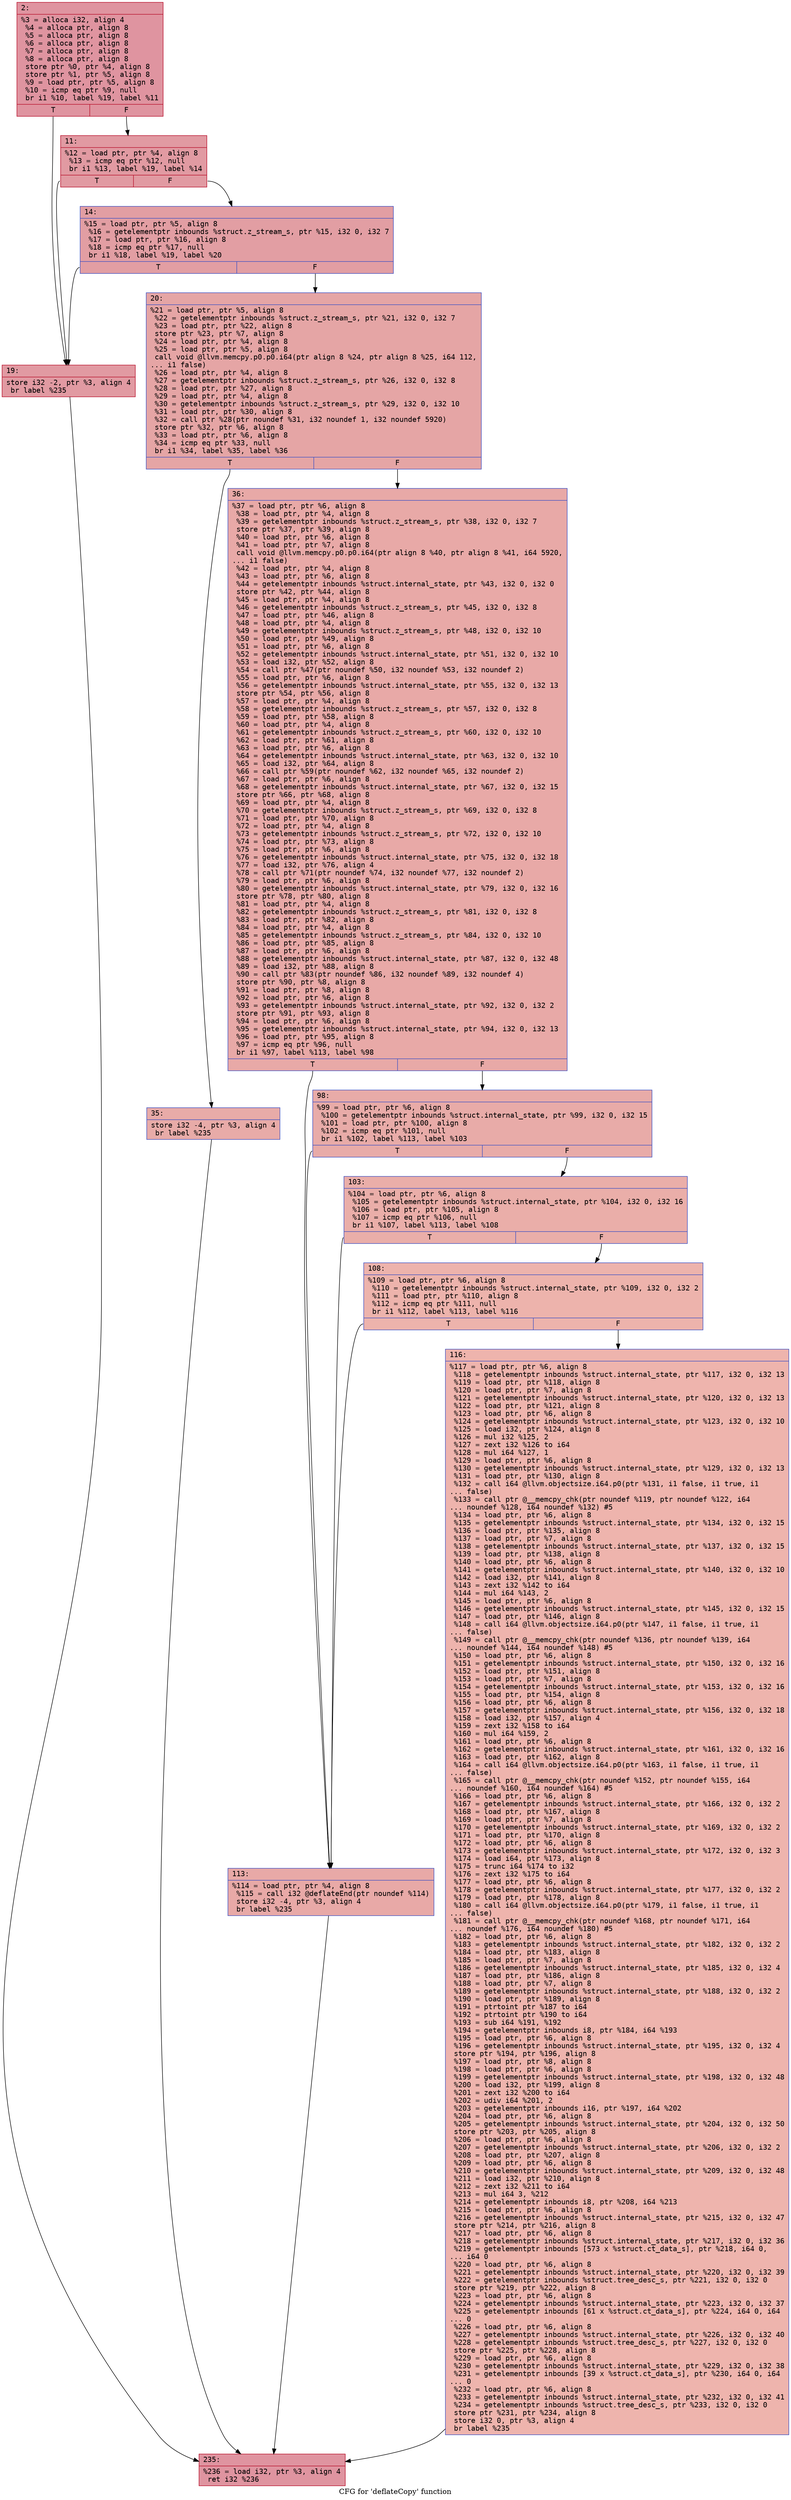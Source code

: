 digraph "CFG for 'deflateCopy' function" {
	label="CFG for 'deflateCopy' function";

	Node0x600000a395e0 [shape=record,color="#b70d28ff", style=filled, fillcolor="#b70d2870" fontname="Courier",label="{2:\l|  %3 = alloca i32, align 4\l  %4 = alloca ptr, align 8\l  %5 = alloca ptr, align 8\l  %6 = alloca ptr, align 8\l  %7 = alloca ptr, align 8\l  %8 = alloca ptr, align 8\l  store ptr %0, ptr %4, align 8\l  store ptr %1, ptr %5, align 8\l  %9 = load ptr, ptr %5, align 8\l  %10 = icmp eq ptr %9, null\l  br i1 %10, label %19, label %11\l|{<s0>T|<s1>F}}"];
	Node0x600000a395e0:s0 -> Node0x600000a396d0[tooltip="2 -> 19\nProbability 37.50%" ];
	Node0x600000a395e0:s1 -> Node0x600000a39630[tooltip="2 -> 11\nProbability 62.50%" ];
	Node0x600000a39630 [shape=record,color="#b70d28ff", style=filled, fillcolor="#bb1b2c70" fontname="Courier",label="{11:\l|  %12 = load ptr, ptr %4, align 8\l  %13 = icmp eq ptr %12, null\l  br i1 %13, label %19, label %14\l|{<s0>T|<s1>F}}"];
	Node0x600000a39630:s0 -> Node0x600000a396d0[tooltip="11 -> 19\nProbability 37.50%" ];
	Node0x600000a39630:s1 -> Node0x600000a39680[tooltip="11 -> 14\nProbability 62.50%" ];
	Node0x600000a39680 [shape=record,color="#3d50c3ff", style=filled, fillcolor="#be242e70" fontname="Courier",label="{14:\l|  %15 = load ptr, ptr %5, align 8\l  %16 = getelementptr inbounds %struct.z_stream_s, ptr %15, i32 0, i32 7\l  %17 = load ptr, ptr %16, align 8\l  %18 = icmp eq ptr %17, null\l  br i1 %18, label %19, label %20\l|{<s0>T|<s1>F}}"];
	Node0x600000a39680:s0 -> Node0x600000a396d0[tooltip="14 -> 19\nProbability 37.50%" ];
	Node0x600000a39680:s1 -> Node0x600000a39720[tooltip="14 -> 20\nProbability 62.50%" ];
	Node0x600000a396d0 [shape=record,color="#b70d28ff", style=filled, fillcolor="#bb1b2c70" fontname="Courier",label="{19:\l|  store i32 -2, ptr %3, align 4\l  br label %235\l}"];
	Node0x600000a396d0 -> Node0x600000a399a0[tooltip="19 -> 235\nProbability 100.00%" ];
	Node0x600000a39720 [shape=record,color="#3d50c3ff", style=filled, fillcolor="#c5333470" fontname="Courier",label="{20:\l|  %21 = load ptr, ptr %5, align 8\l  %22 = getelementptr inbounds %struct.z_stream_s, ptr %21, i32 0, i32 7\l  %23 = load ptr, ptr %22, align 8\l  store ptr %23, ptr %7, align 8\l  %24 = load ptr, ptr %4, align 8\l  %25 = load ptr, ptr %5, align 8\l  call void @llvm.memcpy.p0.p0.i64(ptr align 8 %24, ptr align 8 %25, i64 112,\l... i1 false)\l  %26 = load ptr, ptr %4, align 8\l  %27 = getelementptr inbounds %struct.z_stream_s, ptr %26, i32 0, i32 8\l  %28 = load ptr, ptr %27, align 8\l  %29 = load ptr, ptr %4, align 8\l  %30 = getelementptr inbounds %struct.z_stream_s, ptr %29, i32 0, i32 10\l  %31 = load ptr, ptr %30, align 8\l  %32 = call ptr %28(ptr noundef %31, i32 noundef 1, i32 noundef 5920)\l  store ptr %32, ptr %6, align 8\l  %33 = load ptr, ptr %6, align 8\l  %34 = icmp eq ptr %33, null\l  br i1 %34, label %35, label %36\l|{<s0>T|<s1>F}}"];
	Node0x600000a39720:s0 -> Node0x600000a39770[tooltip="20 -> 35\nProbability 37.50%" ];
	Node0x600000a39720:s1 -> Node0x600000a397c0[tooltip="20 -> 36\nProbability 62.50%" ];
	Node0x600000a39770 [shape=record,color="#3d50c3ff", style=filled, fillcolor="#cc403a70" fontname="Courier",label="{35:\l|  store i32 -4, ptr %3, align 4\l  br label %235\l}"];
	Node0x600000a39770 -> Node0x600000a399a0[tooltip="35 -> 235\nProbability 100.00%" ];
	Node0x600000a397c0 [shape=record,color="#3d50c3ff", style=filled, fillcolor="#ca3b3770" fontname="Courier",label="{36:\l|  %37 = load ptr, ptr %6, align 8\l  %38 = load ptr, ptr %4, align 8\l  %39 = getelementptr inbounds %struct.z_stream_s, ptr %38, i32 0, i32 7\l  store ptr %37, ptr %39, align 8\l  %40 = load ptr, ptr %6, align 8\l  %41 = load ptr, ptr %7, align 8\l  call void @llvm.memcpy.p0.p0.i64(ptr align 8 %40, ptr align 8 %41, i64 5920,\l... i1 false)\l  %42 = load ptr, ptr %4, align 8\l  %43 = load ptr, ptr %6, align 8\l  %44 = getelementptr inbounds %struct.internal_state, ptr %43, i32 0, i32 0\l  store ptr %42, ptr %44, align 8\l  %45 = load ptr, ptr %4, align 8\l  %46 = getelementptr inbounds %struct.z_stream_s, ptr %45, i32 0, i32 8\l  %47 = load ptr, ptr %46, align 8\l  %48 = load ptr, ptr %4, align 8\l  %49 = getelementptr inbounds %struct.z_stream_s, ptr %48, i32 0, i32 10\l  %50 = load ptr, ptr %49, align 8\l  %51 = load ptr, ptr %6, align 8\l  %52 = getelementptr inbounds %struct.internal_state, ptr %51, i32 0, i32 10\l  %53 = load i32, ptr %52, align 8\l  %54 = call ptr %47(ptr noundef %50, i32 noundef %53, i32 noundef 2)\l  %55 = load ptr, ptr %6, align 8\l  %56 = getelementptr inbounds %struct.internal_state, ptr %55, i32 0, i32 13\l  store ptr %54, ptr %56, align 8\l  %57 = load ptr, ptr %4, align 8\l  %58 = getelementptr inbounds %struct.z_stream_s, ptr %57, i32 0, i32 8\l  %59 = load ptr, ptr %58, align 8\l  %60 = load ptr, ptr %4, align 8\l  %61 = getelementptr inbounds %struct.z_stream_s, ptr %60, i32 0, i32 10\l  %62 = load ptr, ptr %61, align 8\l  %63 = load ptr, ptr %6, align 8\l  %64 = getelementptr inbounds %struct.internal_state, ptr %63, i32 0, i32 10\l  %65 = load i32, ptr %64, align 8\l  %66 = call ptr %59(ptr noundef %62, i32 noundef %65, i32 noundef 2)\l  %67 = load ptr, ptr %6, align 8\l  %68 = getelementptr inbounds %struct.internal_state, ptr %67, i32 0, i32 15\l  store ptr %66, ptr %68, align 8\l  %69 = load ptr, ptr %4, align 8\l  %70 = getelementptr inbounds %struct.z_stream_s, ptr %69, i32 0, i32 8\l  %71 = load ptr, ptr %70, align 8\l  %72 = load ptr, ptr %4, align 8\l  %73 = getelementptr inbounds %struct.z_stream_s, ptr %72, i32 0, i32 10\l  %74 = load ptr, ptr %73, align 8\l  %75 = load ptr, ptr %6, align 8\l  %76 = getelementptr inbounds %struct.internal_state, ptr %75, i32 0, i32 18\l  %77 = load i32, ptr %76, align 4\l  %78 = call ptr %71(ptr noundef %74, i32 noundef %77, i32 noundef 2)\l  %79 = load ptr, ptr %6, align 8\l  %80 = getelementptr inbounds %struct.internal_state, ptr %79, i32 0, i32 16\l  store ptr %78, ptr %80, align 8\l  %81 = load ptr, ptr %4, align 8\l  %82 = getelementptr inbounds %struct.z_stream_s, ptr %81, i32 0, i32 8\l  %83 = load ptr, ptr %82, align 8\l  %84 = load ptr, ptr %4, align 8\l  %85 = getelementptr inbounds %struct.z_stream_s, ptr %84, i32 0, i32 10\l  %86 = load ptr, ptr %85, align 8\l  %87 = load ptr, ptr %6, align 8\l  %88 = getelementptr inbounds %struct.internal_state, ptr %87, i32 0, i32 48\l  %89 = load i32, ptr %88, align 8\l  %90 = call ptr %83(ptr noundef %86, i32 noundef %89, i32 noundef 4)\l  store ptr %90, ptr %8, align 8\l  %91 = load ptr, ptr %8, align 8\l  %92 = load ptr, ptr %6, align 8\l  %93 = getelementptr inbounds %struct.internal_state, ptr %92, i32 0, i32 2\l  store ptr %91, ptr %93, align 8\l  %94 = load ptr, ptr %6, align 8\l  %95 = getelementptr inbounds %struct.internal_state, ptr %94, i32 0, i32 13\l  %96 = load ptr, ptr %95, align 8\l  %97 = icmp eq ptr %96, null\l  br i1 %97, label %113, label %98\l|{<s0>T|<s1>F}}"];
	Node0x600000a397c0:s0 -> Node0x600000a39900[tooltip="36 -> 113\nProbability 37.50%" ];
	Node0x600000a397c0:s1 -> Node0x600000a39810[tooltip="36 -> 98\nProbability 62.50%" ];
	Node0x600000a39810 [shape=record,color="#3d50c3ff", style=filled, fillcolor="#cc403a70" fontname="Courier",label="{98:\l|  %99 = load ptr, ptr %6, align 8\l  %100 = getelementptr inbounds %struct.internal_state, ptr %99, i32 0, i32 15\l  %101 = load ptr, ptr %100, align 8\l  %102 = icmp eq ptr %101, null\l  br i1 %102, label %113, label %103\l|{<s0>T|<s1>F}}"];
	Node0x600000a39810:s0 -> Node0x600000a39900[tooltip="98 -> 113\nProbability 37.50%" ];
	Node0x600000a39810:s1 -> Node0x600000a39860[tooltip="98 -> 103\nProbability 62.50%" ];
	Node0x600000a39860 [shape=record,color="#3d50c3ff", style=filled, fillcolor="#d0473d70" fontname="Courier",label="{103:\l|  %104 = load ptr, ptr %6, align 8\l  %105 = getelementptr inbounds %struct.internal_state, ptr %104, i32 0, i32 16\l  %106 = load ptr, ptr %105, align 8\l  %107 = icmp eq ptr %106, null\l  br i1 %107, label %113, label %108\l|{<s0>T|<s1>F}}"];
	Node0x600000a39860:s0 -> Node0x600000a39900[tooltip="103 -> 113\nProbability 37.50%" ];
	Node0x600000a39860:s1 -> Node0x600000a398b0[tooltip="103 -> 108\nProbability 62.50%" ];
	Node0x600000a398b0 [shape=record,color="#3d50c3ff", style=filled, fillcolor="#d6524470" fontname="Courier",label="{108:\l|  %109 = load ptr, ptr %6, align 8\l  %110 = getelementptr inbounds %struct.internal_state, ptr %109, i32 0, i32 2\l  %111 = load ptr, ptr %110, align 8\l  %112 = icmp eq ptr %111, null\l  br i1 %112, label %113, label %116\l|{<s0>T|<s1>F}}"];
	Node0x600000a398b0:s0 -> Node0x600000a39900[tooltip="108 -> 113\nProbability 37.50%" ];
	Node0x600000a398b0:s1 -> Node0x600000a39950[tooltip="108 -> 116\nProbability 62.50%" ];
	Node0x600000a39900 [shape=record,color="#3d50c3ff", style=filled, fillcolor="#ca3b3770" fontname="Courier",label="{113:\l|  %114 = load ptr, ptr %4, align 8\l  %115 = call i32 @deflateEnd(ptr noundef %114)\l  store i32 -4, ptr %3, align 4\l  br label %235\l}"];
	Node0x600000a39900 -> Node0x600000a399a0[tooltip="113 -> 235\nProbability 100.00%" ];
	Node0x600000a39950 [shape=record,color="#3d50c3ff", style=filled, fillcolor="#d8564670" fontname="Courier",label="{116:\l|  %117 = load ptr, ptr %6, align 8\l  %118 = getelementptr inbounds %struct.internal_state, ptr %117, i32 0, i32 13\l  %119 = load ptr, ptr %118, align 8\l  %120 = load ptr, ptr %7, align 8\l  %121 = getelementptr inbounds %struct.internal_state, ptr %120, i32 0, i32 13\l  %122 = load ptr, ptr %121, align 8\l  %123 = load ptr, ptr %6, align 8\l  %124 = getelementptr inbounds %struct.internal_state, ptr %123, i32 0, i32 10\l  %125 = load i32, ptr %124, align 8\l  %126 = mul i32 %125, 2\l  %127 = zext i32 %126 to i64\l  %128 = mul i64 %127, 1\l  %129 = load ptr, ptr %6, align 8\l  %130 = getelementptr inbounds %struct.internal_state, ptr %129, i32 0, i32 13\l  %131 = load ptr, ptr %130, align 8\l  %132 = call i64 @llvm.objectsize.i64.p0(ptr %131, i1 false, i1 true, i1\l... false)\l  %133 = call ptr @__memcpy_chk(ptr noundef %119, ptr noundef %122, i64\l... noundef %128, i64 noundef %132) #5\l  %134 = load ptr, ptr %6, align 8\l  %135 = getelementptr inbounds %struct.internal_state, ptr %134, i32 0, i32 15\l  %136 = load ptr, ptr %135, align 8\l  %137 = load ptr, ptr %7, align 8\l  %138 = getelementptr inbounds %struct.internal_state, ptr %137, i32 0, i32 15\l  %139 = load ptr, ptr %138, align 8\l  %140 = load ptr, ptr %6, align 8\l  %141 = getelementptr inbounds %struct.internal_state, ptr %140, i32 0, i32 10\l  %142 = load i32, ptr %141, align 8\l  %143 = zext i32 %142 to i64\l  %144 = mul i64 %143, 2\l  %145 = load ptr, ptr %6, align 8\l  %146 = getelementptr inbounds %struct.internal_state, ptr %145, i32 0, i32 15\l  %147 = load ptr, ptr %146, align 8\l  %148 = call i64 @llvm.objectsize.i64.p0(ptr %147, i1 false, i1 true, i1\l... false)\l  %149 = call ptr @__memcpy_chk(ptr noundef %136, ptr noundef %139, i64\l... noundef %144, i64 noundef %148) #5\l  %150 = load ptr, ptr %6, align 8\l  %151 = getelementptr inbounds %struct.internal_state, ptr %150, i32 0, i32 16\l  %152 = load ptr, ptr %151, align 8\l  %153 = load ptr, ptr %7, align 8\l  %154 = getelementptr inbounds %struct.internal_state, ptr %153, i32 0, i32 16\l  %155 = load ptr, ptr %154, align 8\l  %156 = load ptr, ptr %6, align 8\l  %157 = getelementptr inbounds %struct.internal_state, ptr %156, i32 0, i32 18\l  %158 = load i32, ptr %157, align 4\l  %159 = zext i32 %158 to i64\l  %160 = mul i64 %159, 2\l  %161 = load ptr, ptr %6, align 8\l  %162 = getelementptr inbounds %struct.internal_state, ptr %161, i32 0, i32 16\l  %163 = load ptr, ptr %162, align 8\l  %164 = call i64 @llvm.objectsize.i64.p0(ptr %163, i1 false, i1 true, i1\l... false)\l  %165 = call ptr @__memcpy_chk(ptr noundef %152, ptr noundef %155, i64\l... noundef %160, i64 noundef %164) #5\l  %166 = load ptr, ptr %6, align 8\l  %167 = getelementptr inbounds %struct.internal_state, ptr %166, i32 0, i32 2\l  %168 = load ptr, ptr %167, align 8\l  %169 = load ptr, ptr %7, align 8\l  %170 = getelementptr inbounds %struct.internal_state, ptr %169, i32 0, i32 2\l  %171 = load ptr, ptr %170, align 8\l  %172 = load ptr, ptr %6, align 8\l  %173 = getelementptr inbounds %struct.internal_state, ptr %172, i32 0, i32 3\l  %174 = load i64, ptr %173, align 8\l  %175 = trunc i64 %174 to i32\l  %176 = zext i32 %175 to i64\l  %177 = load ptr, ptr %6, align 8\l  %178 = getelementptr inbounds %struct.internal_state, ptr %177, i32 0, i32 2\l  %179 = load ptr, ptr %178, align 8\l  %180 = call i64 @llvm.objectsize.i64.p0(ptr %179, i1 false, i1 true, i1\l... false)\l  %181 = call ptr @__memcpy_chk(ptr noundef %168, ptr noundef %171, i64\l... noundef %176, i64 noundef %180) #5\l  %182 = load ptr, ptr %6, align 8\l  %183 = getelementptr inbounds %struct.internal_state, ptr %182, i32 0, i32 2\l  %184 = load ptr, ptr %183, align 8\l  %185 = load ptr, ptr %7, align 8\l  %186 = getelementptr inbounds %struct.internal_state, ptr %185, i32 0, i32 4\l  %187 = load ptr, ptr %186, align 8\l  %188 = load ptr, ptr %7, align 8\l  %189 = getelementptr inbounds %struct.internal_state, ptr %188, i32 0, i32 2\l  %190 = load ptr, ptr %189, align 8\l  %191 = ptrtoint ptr %187 to i64\l  %192 = ptrtoint ptr %190 to i64\l  %193 = sub i64 %191, %192\l  %194 = getelementptr inbounds i8, ptr %184, i64 %193\l  %195 = load ptr, ptr %6, align 8\l  %196 = getelementptr inbounds %struct.internal_state, ptr %195, i32 0, i32 4\l  store ptr %194, ptr %196, align 8\l  %197 = load ptr, ptr %8, align 8\l  %198 = load ptr, ptr %6, align 8\l  %199 = getelementptr inbounds %struct.internal_state, ptr %198, i32 0, i32 48\l  %200 = load i32, ptr %199, align 8\l  %201 = zext i32 %200 to i64\l  %202 = udiv i64 %201, 2\l  %203 = getelementptr inbounds i16, ptr %197, i64 %202\l  %204 = load ptr, ptr %6, align 8\l  %205 = getelementptr inbounds %struct.internal_state, ptr %204, i32 0, i32 50\l  store ptr %203, ptr %205, align 8\l  %206 = load ptr, ptr %6, align 8\l  %207 = getelementptr inbounds %struct.internal_state, ptr %206, i32 0, i32 2\l  %208 = load ptr, ptr %207, align 8\l  %209 = load ptr, ptr %6, align 8\l  %210 = getelementptr inbounds %struct.internal_state, ptr %209, i32 0, i32 48\l  %211 = load i32, ptr %210, align 8\l  %212 = zext i32 %211 to i64\l  %213 = mul i64 3, %212\l  %214 = getelementptr inbounds i8, ptr %208, i64 %213\l  %215 = load ptr, ptr %6, align 8\l  %216 = getelementptr inbounds %struct.internal_state, ptr %215, i32 0, i32 47\l  store ptr %214, ptr %216, align 8\l  %217 = load ptr, ptr %6, align 8\l  %218 = getelementptr inbounds %struct.internal_state, ptr %217, i32 0, i32 36\l  %219 = getelementptr inbounds [573 x %struct.ct_data_s], ptr %218, i64 0,\l... i64 0\l  %220 = load ptr, ptr %6, align 8\l  %221 = getelementptr inbounds %struct.internal_state, ptr %220, i32 0, i32 39\l  %222 = getelementptr inbounds %struct.tree_desc_s, ptr %221, i32 0, i32 0\l  store ptr %219, ptr %222, align 8\l  %223 = load ptr, ptr %6, align 8\l  %224 = getelementptr inbounds %struct.internal_state, ptr %223, i32 0, i32 37\l  %225 = getelementptr inbounds [61 x %struct.ct_data_s], ptr %224, i64 0, i64\l... 0\l  %226 = load ptr, ptr %6, align 8\l  %227 = getelementptr inbounds %struct.internal_state, ptr %226, i32 0, i32 40\l  %228 = getelementptr inbounds %struct.tree_desc_s, ptr %227, i32 0, i32 0\l  store ptr %225, ptr %228, align 8\l  %229 = load ptr, ptr %6, align 8\l  %230 = getelementptr inbounds %struct.internal_state, ptr %229, i32 0, i32 38\l  %231 = getelementptr inbounds [39 x %struct.ct_data_s], ptr %230, i64 0, i64\l... 0\l  %232 = load ptr, ptr %6, align 8\l  %233 = getelementptr inbounds %struct.internal_state, ptr %232, i32 0, i32 41\l  %234 = getelementptr inbounds %struct.tree_desc_s, ptr %233, i32 0, i32 0\l  store ptr %231, ptr %234, align 8\l  store i32 0, ptr %3, align 4\l  br label %235\l}"];
	Node0x600000a39950 -> Node0x600000a399a0[tooltip="116 -> 235\nProbability 100.00%" ];
	Node0x600000a399a0 [shape=record,color="#b70d28ff", style=filled, fillcolor="#b70d2870" fontname="Courier",label="{235:\l|  %236 = load i32, ptr %3, align 4\l  ret i32 %236\l}"];
}
